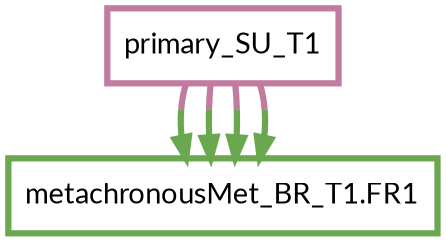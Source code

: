 digraph  {
dpi=600;size=3.5;
"metachronousMet_BR_T1.FR1" [color="#6aa84fff", fillcolor=white, fontname=Lato, penwidth="3.0", shape=box];
primary_SU_T1 [color="#c27ba0ff", fillcolor=white, fontname=Lato, penwidth="3.0", shape=box];
primary_SU_T1 -> "metachronousMet_BR_T1.FR1"  [color="#c27ba0ff;0.5:#6aa84fff", key=0, penwidth=3];
primary_SU_T1 -> "metachronousMet_BR_T1.FR1"  [color="#c27ba0ff;0.5:#6aa84fff", key=1, penwidth=3];
primary_SU_T1 -> "metachronousMet_BR_T1.FR1"  [color="#c27ba0ff;0.5:#6aa84fff", key=2, penwidth=3];
primary_SU_T1 -> "metachronousMet_BR_T1.FR1"  [color="#c27ba0ff;0.5:#6aa84fff", key=3, penwidth=3];
}
